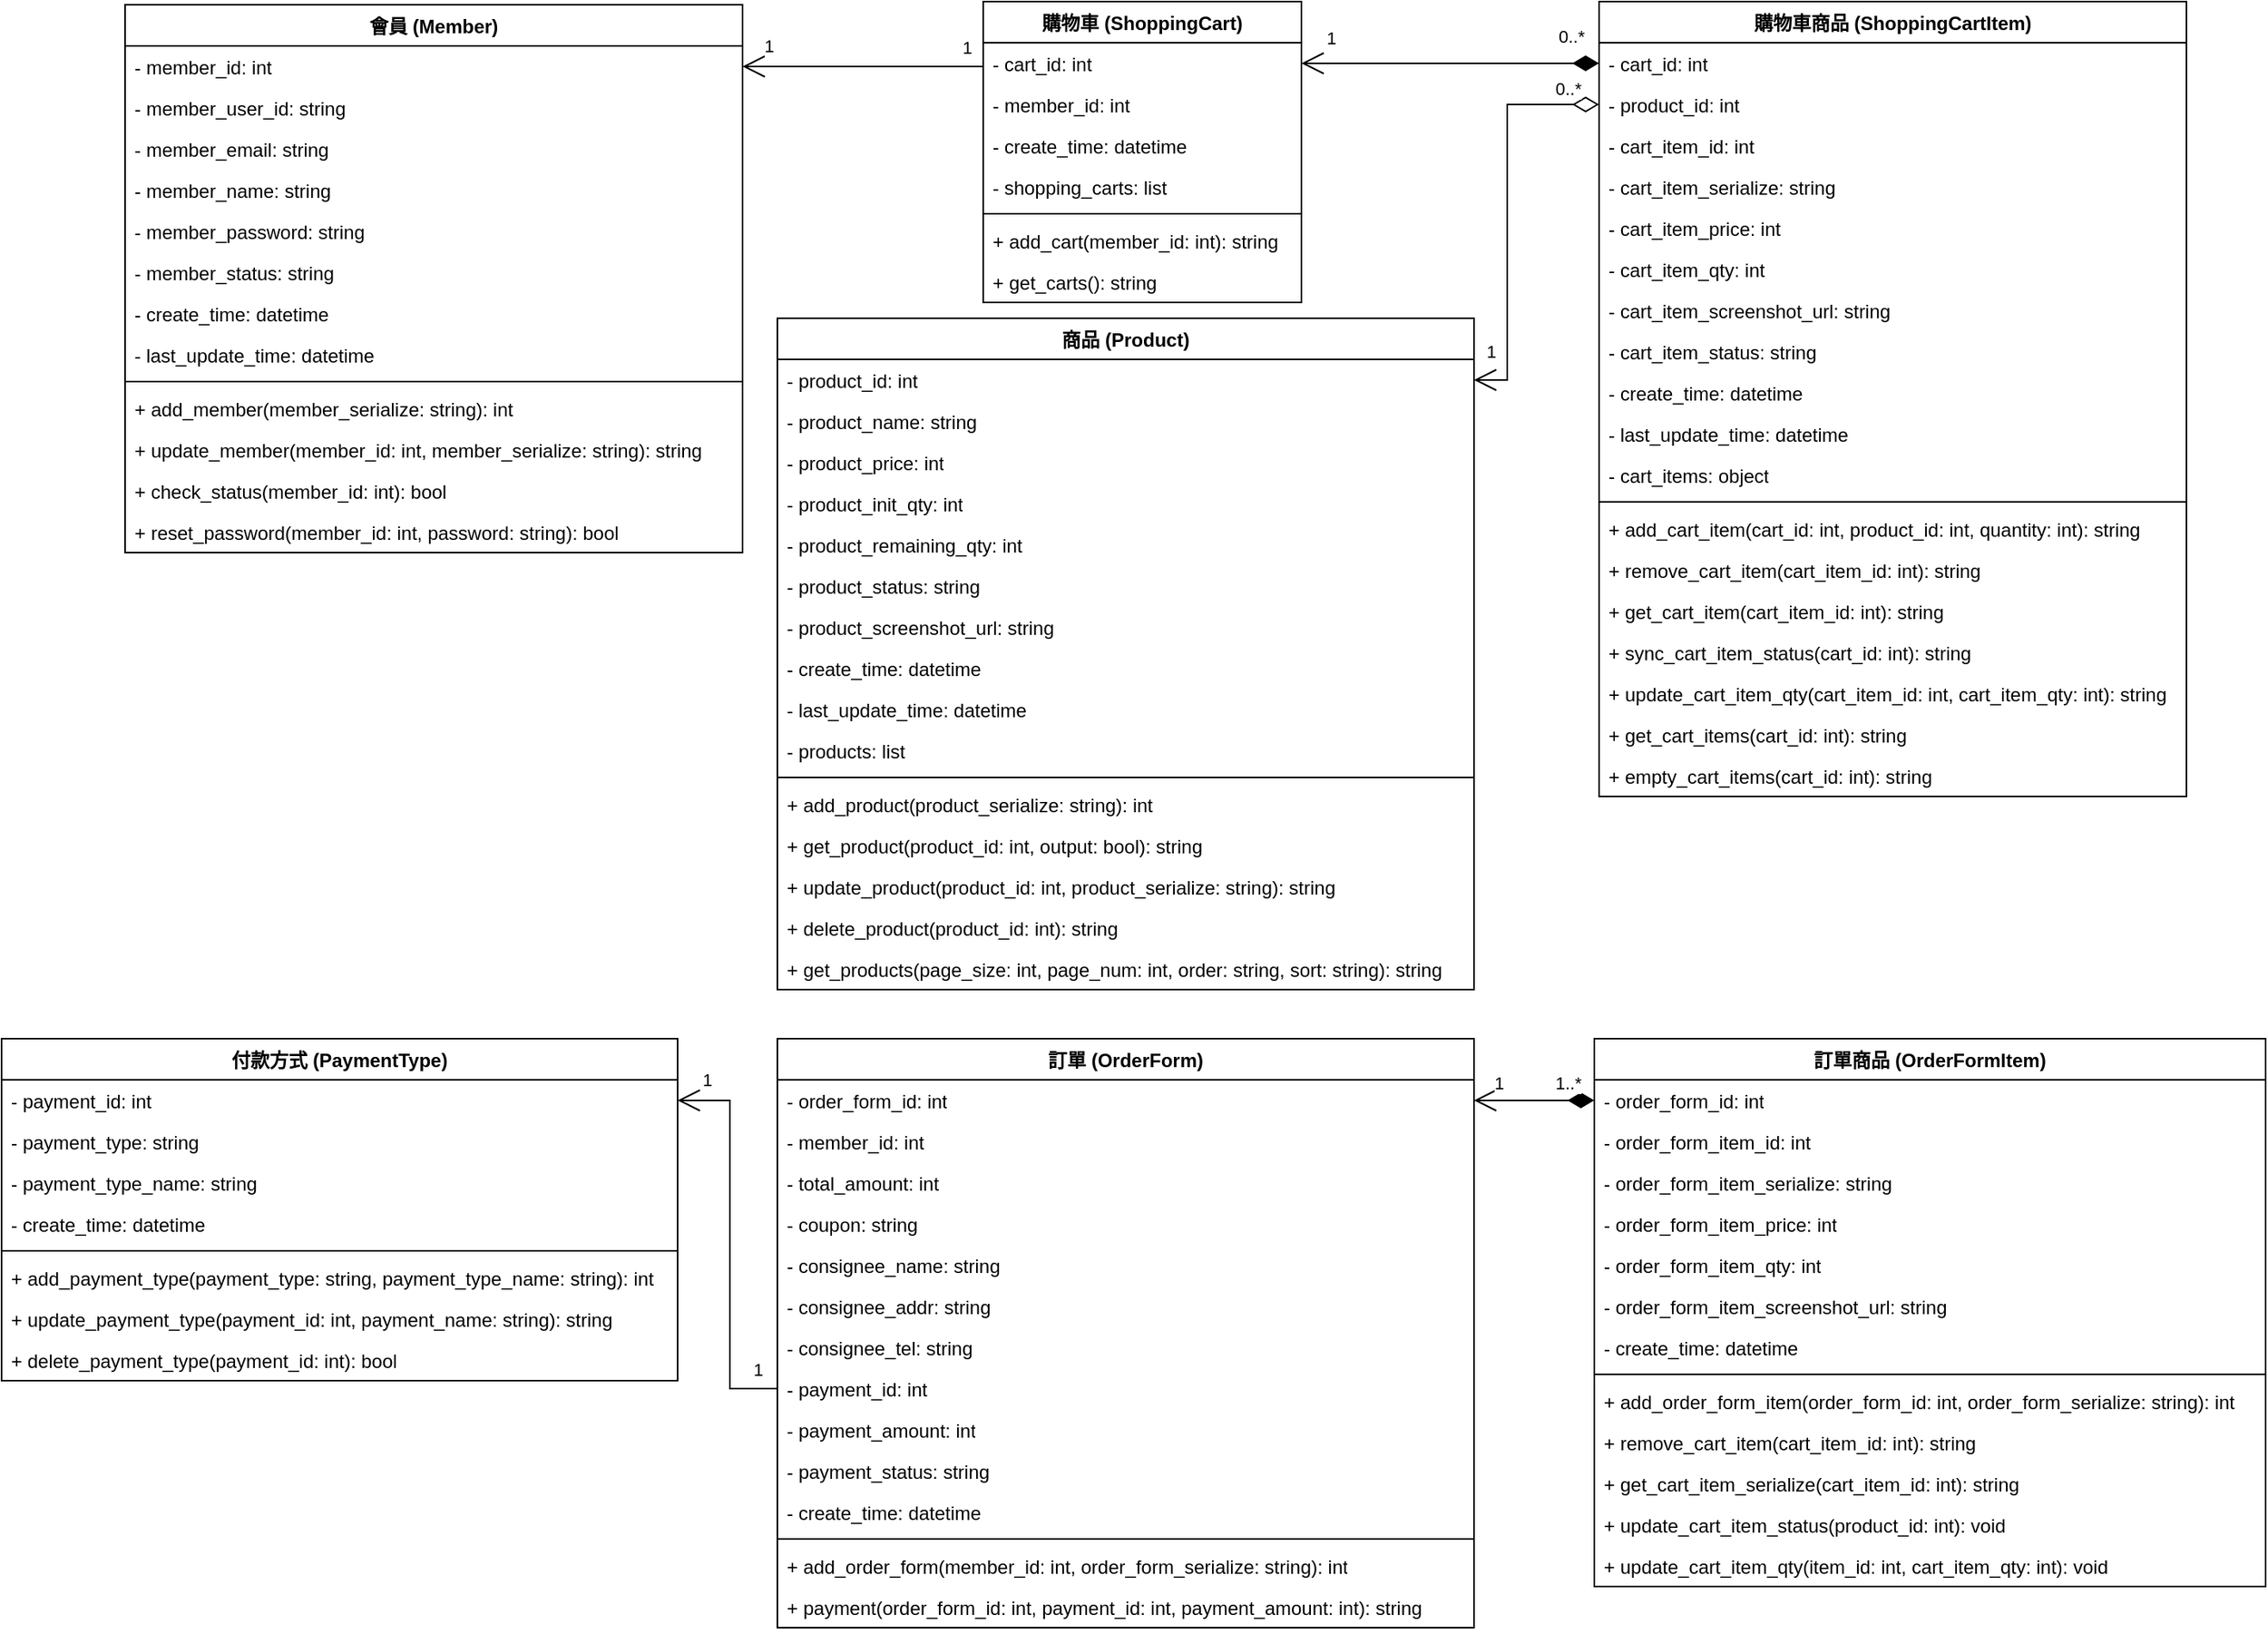 <mxfile version="25.0.2">
  <diagram name="第 1 页" id="4h3OGeKyxE6udTeamHIS">
    <mxGraphModel dx="2289" dy="524" grid="1" gridSize="10" guides="1" tooltips="1" connect="1" arrows="1" fold="1" page="1" pageScale="1" pageWidth="1169" pageHeight="1654" math="0" shadow="0">
      <root>
        <mxCell id="0" />
        <mxCell id="1" parent="0" />
        <mxCell id="37G1BOPP0qD0L_kB8MIR-1" value="購物車 (ShoppingCart)" style="swimlane;fontStyle=1;align=center;verticalAlign=top;childLayout=stackLayout;horizontal=1;startSize=26;horizontalStack=0;resizeParent=1;resizeParentMax=0;resizeLast=0;collapsible=1;marginBottom=0;whiteSpace=wrap;html=1;" parent="1" vertex="1">
          <mxGeometry x="-280" y="150" width="201" height="190" as="geometry">
            <mxRectangle x="200" y="140" width="160" height="40" as="alternateBounds" />
          </mxGeometry>
        </mxCell>
        <mxCell id="0BSxQpNuV2T3HU3ROKEH-3" value="- cart_id: int" style="text;strokeColor=none;fillColor=none;align=left;verticalAlign=top;spacingLeft=4;spacingRight=4;overflow=hidden;rotatable=0;points=[[0,0.5],[1,0.5]];portConstraint=eastwest;whiteSpace=wrap;html=1;" parent="37G1BOPP0qD0L_kB8MIR-1" vertex="1">
          <mxGeometry y="26" width="201" height="26" as="geometry" />
        </mxCell>
        <mxCell id="0BSxQpNuV2T3HU3ROKEH-4" value="- member_id: int" style="text;strokeColor=none;fillColor=none;align=left;verticalAlign=top;spacingLeft=4;spacingRight=4;overflow=hidden;rotatable=0;points=[[0,0.5],[1,0.5]];portConstraint=eastwest;whiteSpace=wrap;html=1;" parent="37G1BOPP0qD0L_kB8MIR-1" vertex="1">
          <mxGeometry y="52" width="201" height="26" as="geometry" />
        </mxCell>
        <mxCell id="0BSxQpNuV2T3HU3ROKEH-5" value="- create_time: datetime" style="text;strokeColor=none;fillColor=none;align=left;verticalAlign=top;spacingLeft=4;spacingRight=4;overflow=hidden;rotatable=0;points=[[0,0.5],[1,0.5]];portConstraint=eastwest;whiteSpace=wrap;html=1;" parent="37G1BOPP0qD0L_kB8MIR-1" vertex="1">
          <mxGeometry y="78" width="201" height="26" as="geometry" />
        </mxCell>
        <mxCell id="37G1BOPP0qD0L_kB8MIR-2" value="- shopping_carts: list" style="text;strokeColor=none;fillColor=none;align=left;verticalAlign=top;spacingLeft=4;spacingRight=4;overflow=hidden;rotatable=0;points=[[0,0.5],[1,0.5]];portConstraint=eastwest;whiteSpace=wrap;html=1;" parent="37G1BOPP0qD0L_kB8MIR-1" vertex="1">
          <mxGeometry y="104" width="201" height="26" as="geometry" />
        </mxCell>
        <mxCell id="37G1BOPP0qD0L_kB8MIR-3" value="" style="line;strokeWidth=1;fillColor=none;align=left;verticalAlign=middle;spacingTop=-1;spacingLeft=3;spacingRight=3;rotatable=0;labelPosition=right;points=[];portConstraint=eastwest;strokeColor=inherit;" parent="37G1BOPP0qD0L_kB8MIR-1" vertex="1">
          <mxGeometry y="130" width="201" height="8" as="geometry" />
        </mxCell>
        <mxCell id="37G1BOPP0qD0L_kB8MIR-23" value="+ add_cart(member_id: int): string" style="text;strokeColor=none;fillColor=none;align=left;verticalAlign=top;spacingLeft=4;spacingRight=4;overflow=hidden;rotatable=0;points=[[0,0.5],[1,0.5]];portConstraint=eastwest;whiteSpace=wrap;html=1;" parent="37G1BOPP0qD0L_kB8MIR-1" vertex="1">
          <mxGeometry y="138" width="201" height="26" as="geometry" />
        </mxCell>
        <mxCell id="0BSxQpNuV2T3HU3ROKEH-1" value="+ get_carts(): string" style="text;strokeColor=none;fillColor=none;align=left;verticalAlign=top;spacingLeft=4;spacingRight=4;overflow=hidden;rotatable=0;points=[[0,0.5],[1,0.5]];portConstraint=eastwest;whiteSpace=wrap;html=1;" parent="37G1BOPP0qD0L_kB8MIR-1" vertex="1">
          <mxGeometry y="164" width="201" height="26" as="geometry" />
        </mxCell>
        <mxCell id="37G1BOPP0qD0L_kB8MIR-12" value="購物車商品 (ShoppingCartItem)" style="swimlane;fontStyle=1;align=center;verticalAlign=top;childLayout=stackLayout;horizontal=1;startSize=26;horizontalStack=0;resizeParent=1;resizeParentMax=0;resizeLast=0;collapsible=1;marginBottom=0;whiteSpace=wrap;html=1;" parent="1" vertex="1">
          <mxGeometry x="109" y="150" width="371" height="502" as="geometry">
            <mxRectangle x="200" y="140" width="160" height="40" as="alternateBounds" />
          </mxGeometry>
        </mxCell>
        <mxCell id="37G1BOPP0qD0L_kB8MIR-13" value="- cart_id: int" style="text;strokeColor=none;fillColor=none;align=left;verticalAlign=top;spacingLeft=4;spacingRight=4;overflow=hidden;rotatable=0;points=[[0,0.5],[1,0.5]];portConstraint=eastwest;whiteSpace=wrap;html=1;" parent="37G1BOPP0qD0L_kB8MIR-12" vertex="1">
          <mxGeometry y="26" width="371" height="26" as="geometry" />
        </mxCell>
        <mxCell id="37G1BOPP0qD0L_kB8MIR-14" value="- product_id: int" style="text;strokeColor=none;fillColor=none;align=left;verticalAlign=top;spacingLeft=4;spacingRight=4;overflow=hidden;rotatable=0;points=[[0,0.5],[1,0.5]];portConstraint=eastwest;whiteSpace=wrap;html=1;" parent="37G1BOPP0qD0L_kB8MIR-12" vertex="1">
          <mxGeometry y="52" width="371" height="26" as="geometry" />
        </mxCell>
        <mxCell id="37G1BOPP0qD0L_kB8MIR-24" value="- cart_item_id: int" style="text;strokeColor=none;fillColor=none;align=left;verticalAlign=top;spacingLeft=4;spacingRight=4;overflow=hidden;rotatable=0;points=[[0,0.5],[1,0.5]];portConstraint=eastwest;whiteSpace=wrap;html=1;" parent="37G1BOPP0qD0L_kB8MIR-12" vertex="1">
          <mxGeometry y="78" width="371" height="26" as="geometry" />
        </mxCell>
        <mxCell id="37G1BOPP0qD0L_kB8MIR-28" value="- cart_item_serialize: string" style="text;strokeColor=none;fillColor=none;align=left;verticalAlign=top;spacingLeft=4;spacingRight=4;overflow=hidden;rotatable=0;points=[[0,0.5],[1,0.5]];portConstraint=eastwest;whiteSpace=wrap;html=1;" parent="37G1BOPP0qD0L_kB8MIR-12" vertex="1">
          <mxGeometry y="104" width="371" height="26" as="geometry" />
        </mxCell>
        <mxCell id="37G1BOPP0qD0L_kB8MIR-15" value="- cart_item_price: int" style="text;strokeColor=none;fillColor=none;align=left;verticalAlign=top;spacingLeft=4;spacingRight=4;overflow=hidden;rotatable=0;points=[[0,0.5],[1,0.5]];portConstraint=eastwest;whiteSpace=wrap;html=1;" parent="37G1BOPP0qD0L_kB8MIR-12" vertex="1">
          <mxGeometry y="130" width="371" height="26" as="geometry" />
        </mxCell>
        <mxCell id="37G1BOPP0qD0L_kB8MIR-20" value="- cart_item_qty: int" style="text;strokeColor=none;fillColor=none;align=left;verticalAlign=top;spacingLeft=4;spacingRight=4;overflow=hidden;rotatable=0;points=[[0,0.5],[1,0.5]];portConstraint=eastwest;whiteSpace=wrap;html=1;" parent="37G1BOPP0qD0L_kB8MIR-12" vertex="1">
          <mxGeometry y="156" width="371" height="26" as="geometry" />
        </mxCell>
        <mxCell id="37G1BOPP0qD0L_kB8MIR-21" value="- cart_item_screenshot_url: string" style="text;strokeColor=none;fillColor=none;align=left;verticalAlign=top;spacingLeft=4;spacingRight=4;overflow=hidden;rotatable=0;points=[[0,0.5],[1,0.5]];portConstraint=eastwest;whiteSpace=wrap;html=1;" parent="37G1BOPP0qD0L_kB8MIR-12" vertex="1">
          <mxGeometry y="182" width="371" height="26" as="geometry" />
        </mxCell>
        <mxCell id="37G1BOPP0qD0L_kB8MIR-29" value="- cart_item_status: string" style="text;strokeColor=none;fillColor=none;align=left;verticalAlign=top;spacingLeft=4;spacingRight=4;overflow=hidden;rotatable=0;points=[[0,0.5],[1,0.5]];portConstraint=eastwest;whiteSpace=wrap;html=1;" parent="37G1BOPP0qD0L_kB8MIR-12" vertex="1">
          <mxGeometry y="208" width="371" height="26" as="geometry" />
        </mxCell>
        <mxCell id="37G1BOPP0qD0L_kB8MIR-22" value="- create_time: datetime" style="text;strokeColor=none;fillColor=none;align=left;verticalAlign=top;spacingLeft=4;spacingRight=4;overflow=hidden;rotatable=0;points=[[0,0.5],[1,0.5]];portConstraint=eastwest;whiteSpace=wrap;html=1;" parent="37G1BOPP0qD0L_kB8MIR-12" vertex="1">
          <mxGeometry y="234" width="371" height="26" as="geometry" />
        </mxCell>
        <mxCell id="37G1BOPP0qD0L_kB8MIR-67" value="- last_update_time: datetime" style="text;strokeColor=none;fillColor=none;align=left;verticalAlign=top;spacingLeft=4;spacingRight=4;overflow=hidden;rotatable=0;points=[[0,0.5],[1,0.5]];portConstraint=eastwest;whiteSpace=wrap;html=1;" parent="37G1BOPP0qD0L_kB8MIR-12" vertex="1">
          <mxGeometry y="260" width="371" height="26" as="geometry" />
        </mxCell>
        <mxCell id="0BSxQpNuV2T3HU3ROKEH-6" value="- cart_items: object" style="text;strokeColor=none;fillColor=none;align=left;verticalAlign=top;spacingLeft=4;spacingRight=4;overflow=hidden;rotatable=0;points=[[0,0.5],[1,0.5]];portConstraint=eastwest;whiteSpace=wrap;html=1;" parent="37G1BOPP0qD0L_kB8MIR-12" vertex="1">
          <mxGeometry y="286" width="371" height="26" as="geometry" />
        </mxCell>
        <mxCell id="37G1BOPP0qD0L_kB8MIR-16" value="" style="line;strokeWidth=1;fillColor=none;align=left;verticalAlign=middle;spacingTop=-1;spacingLeft=3;spacingRight=3;rotatable=0;labelPosition=right;points=[];portConstraint=eastwest;strokeColor=inherit;" parent="37G1BOPP0qD0L_kB8MIR-12" vertex="1">
          <mxGeometry y="312" width="371" height="8" as="geometry" />
        </mxCell>
        <mxCell id="37G1BOPP0qD0L_kB8MIR-17" value="+ add_cart_item(cart_id: int, product_id: int, quantity: int): string" style="text;strokeColor=none;fillColor=none;align=left;verticalAlign=top;spacingLeft=4;spacingRight=4;overflow=hidden;rotatable=0;points=[[0,0.5],[1,0.5]];portConstraint=eastwest;whiteSpace=wrap;html=1;" parent="37G1BOPP0qD0L_kB8MIR-12" vertex="1">
          <mxGeometry y="320" width="371" height="26" as="geometry" />
        </mxCell>
        <mxCell id="37G1BOPP0qD0L_kB8MIR-19" value="+ remove_cart_item(cart_item_id: int): string" style="text;strokeColor=none;fillColor=none;align=left;verticalAlign=top;spacingLeft=4;spacingRight=4;overflow=hidden;rotatable=0;points=[[0,0.5],[1,0.5]];portConstraint=eastwest;whiteSpace=wrap;html=1;" parent="37G1BOPP0qD0L_kB8MIR-12" vertex="1">
          <mxGeometry y="346" width="371" height="26" as="geometry" />
        </mxCell>
        <mxCell id="37G1BOPP0qD0L_kB8MIR-18" value="+ get_cart_item(cart_item_id: int): string" style="text;strokeColor=none;fillColor=none;align=left;verticalAlign=top;spacingLeft=4;spacingRight=4;overflow=hidden;rotatable=0;points=[[0,0.5],[1,0.5]];portConstraint=eastwest;whiteSpace=wrap;html=1;" parent="37G1BOPP0qD0L_kB8MIR-12" vertex="1">
          <mxGeometry y="372" width="371" height="26" as="geometry" />
        </mxCell>
        <mxCell id="37G1BOPP0qD0L_kB8MIR-30" value="+ sync_cart_item_status(cart_id: int): string" style="text;strokeColor=none;fillColor=none;align=left;verticalAlign=top;spacingLeft=4;spacingRight=4;overflow=hidden;rotatable=0;points=[[0,0.5],[1,0.5]];portConstraint=eastwest;whiteSpace=wrap;html=1;" parent="37G1BOPP0qD0L_kB8MIR-12" vertex="1">
          <mxGeometry y="398" width="371" height="26" as="geometry" />
        </mxCell>
        <mxCell id="37G1BOPP0qD0L_kB8MIR-68" value="+ update_cart_item_qty(cart_item_id: int, cart_item_qty: int): string" style="text;strokeColor=none;fillColor=none;align=left;verticalAlign=top;spacingLeft=4;spacingRight=4;overflow=hidden;rotatable=0;points=[[0,0.5],[1,0.5]];portConstraint=eastwest;whiteSpace=wrap;html=1;" parent="37G1BOPP0qD0L_kB8MIR-12" vertex="1">
          <mxGeometry y="424" width="371" height="26" as="geometry" />
        </mxCell>
        <mxCell id="1F695EpkE3fba8q_0VE5-1" value="+ get_cart_items(cart_id: int): string" style="text;strokeColor=none;fillColor=none;align=left;verticalAlign=top;spacingLeft=4;spacingRight=4;overflow=hidden;rotatable=0;points=[[0,0.5],[1,0.5]];portConstraint=eastwest;whiteSpace=wrap;html=1;" vertex="1" parent="37G1BOPP0qD0L_kB8MIR-12">
          <mxGeometry y="450" width="371" height="26" as="geometry" />
        </mxCell>
        <mxCell id="37G1BOPP0qD0L_kB8MIR-38" value="+ empty_cart_items(cart_id: int): string" style="text;strokeColor=none;fillColor=none;align=left;verticalAlign=top;spacingLeft=4;spacingRight=4;overflow=hidden;rotatable=0;points=[[0,0.5],[1,0.5]];portConstraint=eastwest;whiteSpace=wrap;html=1;" parent="37G1BOPP0qD0L_kB8MIR-12" vertex="1">
          <mxGeometry y="476" width="371" height="26" as="geometry" />
        </mxCell>
        <mxCell id="37G1BOPP0qD0L_kB8MIR-35" value="" style="endArrow=open;html=1;endSize=12;startArrow=diamondThin;startSize=14;startFill=1;edgeStyle=orthogonalEdgeStyle;align=left;verticalAlign=bottom;rounded=0;entryX=1;entryY=0.5;entryDx=0;entryDy=0;exitX=0;exitY=0.5;exitDx=0;exitDy=0;" parent="1" source="37G1BOPP0qD0L_kB8MIR-13" target="0BSxQpNuV2T3HU3ROKEH-3" edge="1">
          <mxGeometry relative="1" as="geometry">
            <mxPoint x="-40" y="70" as="sourcePoint" />
            <mxPoint x="123" y="122" as="targetPoint" />
          </mxGeometry>
        </mxCell>
        <mxCell id="37G1BOPP0qD0L_kB8MIR-36" value="1" style="edgeLabel;resizable=0;html=1;align=left;verticalAlign=bottom;" parent="37G1BOPP0qD0L_kB8MIR-35" connectable="0" vertex="1">
          <mxGeometry x="-1" relative="1" as="geometry">
            <mxPoint x="-174" y="-8" as="offset" />
          </mxGeometry>
        </mxCell>
        <mxCell id="37G1BOPP0qD0L_kB8MIR-37" value="0..*" style="edgeLabel;resizable=0;html=1;align=right;verticalAlign=bottom;" parent="37G1BOPP0qD0L_kB8MIR-35" connectable="0" vertex="1">
          <mxGeometry x="1" relative="1" as="geometry">
            <mxPoint x="179" y="-9" as="offset" />
          </mxGeometry>
        </mxCell>
        <mxCell id="37G1BOPP0qD0L_kB8MIR-39" value="會員 (Member)" style="swimlane;fontStyle=1;align=center;verticalAlign=top;childLayout=stackLayout;horizontal=1;startSize=26;horizontalStack=0;resizeParent=1;resizeParentMax=0;resizeLast=0;collapsible=1;marginBottom=0;whiteSpace=wrap;html=1;" parent="1" vertex="1">
          <mxGeometry x="-822" y="152" width="390" height="346" as="geometry">
            <mxRectangle x="200" y="140" width="160" height="40" as="alternateBounds" />
          </mxGeometry>
        </mxCell>
        <mxCell id="37G1BOPP0qD0L_kB8MIR-40" value="- member_id: int" style="text;strokeColor=none;fillColor=none;align=left;verticalAlign=top;spacingLeft=4;spacingRight=4;overflow=hidden;rotatable=0;points=[[0,0.5],[1,0.5]];portConstraint=eastwest;whiteSpace=wrap;html=1;" parent="37G1BOPP0qD0L_kB8MIR-39" vertex="1">
          <mxGeometry y="26" width="390" height="26" as="geometry" />
        </mxCell>
        <mxCell id="37G1BOPP0qD0L_kB8MIR-41" value="- member_user_id: string" style="text;strokeColor=none;fillColor=none;align=left;verticalAlign=top;spacingLeft=4;spacingRight=4;overflow=hidden;rotatable=0;points=[[0,0.5],[1,0.5]];portConstraint=eastwest;whiteSpace=wrap;html=1;" parent="37G1BOPP0qD0L_kB8MIR-39" vertex="1">
          <mxGeometry y="52" width="390" height="26" as="geometry" />
        </mxCell>
        <mxCell id="37G1BOPP0qD0L_kB8MIR-55" value="- member_email: string" style="text;strokeColor=none;fillColor=none;align=left;verticalAlign=top;spacingLeft=4;spacingRight=4;overflow=hidden;rotatable=0;points=[[0,0.5],[1,0.5]];portConstraint=eastwest;whiteSpace=wrap;html=1;" parent="37G1BOPP0qD0L_kB8MIR-39" vertex="1">
          <mxGeometry y="78" width="390" height="26" as="geometry" />
        </mxCell>
        <mxCell id="37G1BOPP0qD0L_kB8MIR-47" value="- member_name: string" style="text;strokeColor=none;fillColor=none;align=left;verticalAlign=top;spacingLeft=4;spacingRight=4;overflow=hidden;rotatable=0;points=[[0,0.5],[1,0.5]];portConstraint=eastwest;whiteSpace=wrap;html=1;" parent="37G1BOPP0qD0L_kB8MIR-39" vertex="1">
          <mxGeometry y="104" width="390" height="26" as="geometry" />
        </mxCell>
        <mxCell id="37G1BOPP0qD0L_kB8MIR-51" value="- member_password: string" style="text;strokeColor=none;fillColor=none;align=left;verticalAlign=top;spacingLeft=4;spacingRight=4;overflow=hidden;rotatable=0;points=[[0,0.5],[1,0.5]];portConstraint=eastwest;whiteSpace=wrap;html=1;" parent="37G1BOPP0qD0L_kB8MIR-39" vertex="1">
          <mxGeometry y="130" width="390" height="26" as="geometry" />
        </mxCell>
        <mxCell id="37G1BOPP0qD0L_kB8MIR-50" value="- member_status: string" style="text;strokeColor=none;fillColor=none;align=left;verticalAlign=top;spacingLeft=4;spacingRight=4;overflow=hidden;rotatable=0;points=[[0,0.5],[1,0.5]];portConstraint=eastwest;whiteSpace=wrap;html=1;" parent="37G1BOPP0qD0L_kB8MIR-39" vertex="1">
          <mxGeometry y="156" width="390" height="26" as="geometry" />
        </mxCell>
        <mxCell id="37G1BOPP0qD0L_kB8MIR-42" value="- create_time: datetime" style="text;strokeColor=none;fillColor=none;align=left;verticalAlign=top;spacingLeft=4;spacingRight=4;overflow=hidden;rotatable=0;points=[[0,0.5],[1,0.5]];portConstraint=eastwest;whiteSpace=wrap;html=1;" parent="37G1BOPP0qD0L_kB8MIR-39" vertex="1">
          <mxGeometry y="182" width="390" height="26" as="geometry" />
        </mxCell>
        <mxCell id="37G1BOPP0qD0L_kB8MIR-53" value="- last_update_time: datetime" style="text;strokeColor=none;fillColor=none;align=left;verticalAlign=top;spacingLeft=4;spacingRight=4;overflow=hidden;rotatable=0;points=[[0,0.5],[1,0.5]];portConstraint=eastwest;whiteSpace=wrap;html=1;" parent="37G1BOPP0qD0L_kB8MIR-39" vertex="1">
          <mxGeometry y="208" width="390" height="26" as="geometry" />
        </mxCell>
        <mxCell id="37G1BOPP0qD0L_kB8MIR-43" value="" style="line;strokeWidth=1;fillColor=none;align=left;verticalAlign=middle;spacingTop=-1;spacingLeft=3;spacingRight=3;rotatable=0;labelPosition=right;points=[];portConstraint=eastwest;strokeColor=inherit;" parent="37G1BOPP0qD0L_kB8MIR-39" vertex="1">
          <mxGeometry y="234" width="390" height="8" as="geometry" />
        </mxCell>
        <mxCell id="fr0yMBOrYyZ3ys8GuzoK-5" value="+ add_member(member_serialize: string): int" style="text;strokeColor=none;fillColor=none;align=left;verticalAlign=top;spacingLeft=4;spacingRight=4;overflow=hidden;rotatable=0;points=[[0,0.5],[1,0.5]];portConstraint=eastwest;whiteSpace=wrap;html=1;" parent="37G1BOPP0qD0L_kB8MIR-39" vertex="1">
          <mxGeometry y="242" width="390" height="26" as="geometry" />
        </mxCell>
        <mxCell id="fr0yMBOrYyZ3ys8GuzoK-6" value="+ update_member(member_id: int, member_serialize: string): string" style="text;strokeColor=none;fillColor=none;align=left;verticalAlign=top;spacingLeft=4;spacingRight=4;overflow=hidden;rotatable=0;points=[[0,0.5],[1,0.5]];portConstraint=eastwest;whiteSpace=wrap;html=1;" parent="37G1BOPP0qD0L_kB8MIR-39" vertex="1">
          <mxGeometry y="268" width="390" height="26" as="geometry" />
        </mxCell>
        <mxCell id="37G1BOPP0qD0L_kB8MIR-52" value="+ check_status(member_id: int): bool" style="text;strokeColor=none;fillColor=none;align=left;verticalAlign=top;spacingLeft=4;spacingRight=4;overflow=hidden;rotatable=0;points=[[0,0.5],[1,0.5]];portConstraint=eastwest;whiteSpace=wrap;html=1;" parent="37G1BOPP0qD0L_kB8MIR-39" vertex="1">
          <mxGeometry y="294" width="390" height="26" as="geometry" />
        </mxCell>
        <mxCell id="37G1BOPP0qD0L_kB8MIR-54" value="+ reset_password(member_id: int, password: string): bool" style="text;strokeColor=none;fillColor=none;align=left;verticalAlign=top;spacingLeft=4;spacingRight=4;overflow=hidden;rotatable=0;points=[[0,0.5],[1,0.5]];portConstraint=eastwest;whiteSpace=wrap;html=1;" parent="37G1BOPP0qD0L_kB8MIR-39" vertex="1">
          <mxGeometry y="320" width="390" height="26" as="geometry" />
        </mxCell>
        <mxCell id="37G1BOPP0qD0L_kB8MIR-69" value="商品 (Product)" style="swimlane;fontStyle=1;align=center;verticalAlign=top;childLayout=stackLayout;horizontal=1;startSize=26;horizontalStack=0;resizeParent=1;resizeParentMax=0;resizeLast=0;collapsible=1;marginBottom=0;whiteSpace=wrap;html=1;" parent="1" vertex="1">
          <mxGeometry x="-410" y="350" width="440" height="424" as="geometry">
            <mxRectangle x="200" y="140" width="160" height="40" as="alternateBounds" />
          </mxGeometry>
        </mxCell>
        <mxCell id="37G1BOPP0qD0L_kB8MIR-70" value="- product_id: int" style="text;strokeColor=none;fillColor=none;align=left;verticalAlign=top;spacingLeft=4;spacingRight=4;overflow=hidden;rotatable=0;points=[[0,0.5],[1,0.5]];portConstraint=eastwest;whiteSpace=wrap;html=1;" parent="37G1BOPP0qD0L_kB8MIR-69" vertex="1">
          <mxGeometry y="26" width="440" height="26" as="geometry" />
        </mxCell>
        <mxCell id="37G1BOPP0qD0L_kB8MIR-71" value="- product_name: string" style="text;strokeColor=none;fillColor=none;align=left;verticalAlign=top;spacingLeft=4;spacingRight=4;overflow=hidden;rotatable=0;points=[[0,0.5],[1,0.5]];portConstraint=eastwest;whiteSpace=wrap;html=1;" parent="37G1BOPP0qD0L_kB8MIR-69" vertex="1">
          <mxGeometry y="52" width="440" height="26" as="geometry" />
        </mxCell>
        <mxCell id="37G1BOPP0qD0L_kB8MIR-79" value="- product_price: int" style="text;strokeColor=none;fillColor=none;align=left;verticalAlign=top;spacingLeft=4;spacingRight=4;overflow=hidden;rotatable=0;points=[[0,0.5],[1,0.5]];portConstraint=eastwest;whiteSpace=wrap;html=1;" parent="37G1BOPP0qD0L_kB8MIR-69" vertex="1">
          <mxGeometry y="78" width="440" height="26" as="geometry" />
        </mxCell>
        <mxCell id="5VUEFj2M3Ze8yGHf7fg9-76" value="- product_init_qty: int" style="text;strokeColor=none;fillColor=none;align=left;verticalAlign=top;spacingLeft=4;spacingRight=4;overflow=hidden;rotatable=0;points=[[0,0.5],[1,0.5]];portConstraint=eastwest;whiteSpace=wrap;html=1;" parent="37G1BOPP0qD0L_kB8MIR-69" vertex="1">
          <mxGeometry y="104" width="440" height="26" as="geometry" />
        </mxCell>
        <mxCell id="5VUEFj2M3Ze8yGHf7fg9-1" value="- product_remaining_qty: int" style="text;strokeColor=none;fillColor=none;align=left;verticalAlign=top;spacingLeft=4;spacingRight=4;overflow=hidden;rotatable=0;points=[[0,0.5],[1,0.5]];portConstraint=eastwest;whiteSpace=wrap;html=1;" parent="37G1BOPP0qD0L_kB8MIR-69" vertex="1">
          <mxGeometry y="130" width="440" height="26" as="geometry" />
        </mxCell>
        <mxCell id="37G1BOPP0qD0L_kB8MIR-80" value="- product_status: string" style="text;strokeColor=none;fillColor=none;align=left;verticalAlign=top;spacingLeft=4;spacingRight=4;overflow=hidden;rotatable=0;points=[[0,0.5],[1,0.5]];portConstraint=eastwest;whiteSpace=wrap;html=1;" parent="37G1BOPP0qD0L_kB8MIR-69" vertex="1">
          <mxGeometry y="156" width="440" height="26" as="geometry" />
        </mxCell>
        <mxCell id="37G1BOPP0qD0L_kB8MIR-81" value="- product_screenshot_url: string" style="text;strokeColor=none;fillColor=none;align=left;verticalAlign=top;spacingLeft=4;spacingRight=4;overflow=hidden;rotatable=0;points=[[0,0.5],[1,0.5]];portConstraint=eastwest;whiteSpace=wrap;html=1;" parent="37G1BOPP0qD0L_kB8MIR-69" vertex="1">
          <mxGeometry y="182" width="440" height="26" as="geometry" />
        </mxCell>
        <mxCell id="37G1BOPP0qD0L_kB8MIR-72" value="- create_time: datetime" style="text;strokeColor=none;fillColor=none;align=left;verticalAlign=top;spacingLeft=4;spacingRight=4;overflow=hidden;rotatable=0;points=[[0,0.5],[1,0.5]];portConstraint=eastwest;whiteSpace=wrap;html=1;" parent="37G1BOPP0qD0L_kB8MIR-69" vertex="1">
          <mxGeometry y="208" width="440" height="26" as="geometry" />
        </mxCell>
        <mxCell id="37G1BOPP0qD0L_kB8MIR-82" value="- last_update_time: datetime" style="text;strokeColor=none;fillColor=none;align=left;verticalAlign=top;spacingLeft=4;spacingRight=4;overflow=hidden;rotatable=0;points=[[0,0.5],[1,0.5]];portConstraint=eastwest;whiteSpace=wrap;html=1;" parent="37G1BOPP0qD0L_kB8MIR-69" vertex="1">
          <mxGeometry y="234" width="440" height="26" as="geometry" />
        </mxCell>
        <mxCell id="0BSxQpNuV2T3HU3ROKEH-7" value="- products: list" style="text;strokeColor=none;fillColor=none;align=left;verticalAlign=top;spacingLeft=4;spacingRight=4;overflow=hidden;rotatable=0;points=[[0,0.5],[1,0.5]];portConstraint=eastwest;whiteSpace=wrap;html=1;" parent="37G1BOPP0qD0L_kB8MIR-69" vertex="1">
          <mxGeometry y="260" width="440" height="26" as="geometry" />
        </mxCell>
        <mxCell id="37G1BOPP0qD0L_kB8MIR-73" value="" style="line;strokeWidth=1;fillColor=none;align=left;verticalAlign=middle;spacingTop=-1;spacingLeft=3;spacingRight=3;rotatable=0;labelPosition=right;points=[];portConstraint=eastwest;strokeColor=inherit;" parent="37G1BOPP0qD0L_kB8MIR-69" vertex="1">
          <mxGeometry y="286" width="440" height="8" as="geometry" />
        </mxCell>
        <mxCell id="37G1BOPP0qD0L_kB8MIR-74" value="+ add_product(product_serialize: string): int" style="text;strokeColor=none;fillColor=none;align=left;verticalAlign=top;spacingLeft=4;spacingRight=4;overflow=hidden;rotatable=0;points=[[0,0.5],[1,0.5]];portConstraint=eastwest;whiteSpace=wrap;html=1;" parent="37G1BOPP0qD0L_kB8MIR-69" vertex="1">
          <mxGeometry y="294" width="440" height="26" as="geometry" />
        </mxCell>
        <mxCell id="1F695EpkE3fba8q_0VE5-2" value="+ get_product(product_id: int, output: bool): string" style="text;strokeColor=none;fillColor=none;align=left;verticalAlign=top;spacingLeft=4;spacingRight=4;overflow=hidden;rotatable=0;points=[[0,0.5],[1,0.5]];portConstraint=eastwest;whiteSpace=wrap;html=1;" vertex="1" parent="37G1BOPP0qD0L_kB8MIR-69">
          <mxGeometry y="320" width="440" height="26" as="geometry" />
        </mxCell>
        <mxCell id="37G1BOPP0qD0L_kB8MIR-84" value="+ update_product(product_id: int, product_serialize: string): string" style="text;strokeColor=none;fillColor=none;align=left;verticalAlign=top;spacingLeft=4;spacingRight=4;overflow=hidden;rotatable=0;points=[[0,0.5],[1,0.5]];portConstraint=eastwest;whiteSpace=wrap;html=1;" parent="37G1BOPP0qD0L_kB8MIR-69" vertex="1">
          <mxGeometry y="346" width="440" height="26" as="geometry" />
        </mxCell>
        <mxCell id="5VUEFj2M3Ze8yGHf7fg9-2" value="+ delete_product(product_id: int): string" style="text;strokeColor=none;fillColor=none;align=left;verticalAlign=top;spacingLeft=4;spacingRight=4;overflow=hidden;rotatable=0;points=[[0,0.5],[1,0.5]];portConstraint=eastwest;whiteSpace=wrap;html=1;" parent="37G1BOPP0qD0L_kB8MIR-69" vertex="1">
          <mxGeometry y="372" width="440" height="26" as="geometry" />
        </mxCell>
        <mxCell id="37G1BOPP0qD0L_kB8MIR-75" value="+ get_products(page_size: int, page_num: int, order: string, sort: string): string" style="text;strokeColor=none;fillColor=none;align=left;verticalAlign=top;spacingLeft=4;spacingRight=4;overflow=hidden;rotatable=0;points=[[0,0.5],[1,0.5]];portConstraint=eastwest;whiteSpace=wrap;html=1;" parent="37G1BOPP0qD0L_kB8MIR-69" vertex="1">
          <mxGeometry y="398" width="440" height="26" as="geometry" />
        </mxCell>
        <mxCell id="37G1BOPP0qD0L_kB8MIR-76" value="" style="endArrow=open;html=1;endSize=12;startArrow=diamondThin;startSize=14;startFill=0;edgeStyle=orthogonalEdgeStyle;align=left;verticalAlign=bottom;rounded=0;entryX=1;entryY=0.5;entryDx=0;entryDy=0;exitX=0;exitY=0.5;exitDx=0;exitDy=0;" parent="1" source="37G1BOPP0qD0L_kB8MIR-14" target="37G1BOPP0qD0L_kB8MIR-70" edge="1">
          <mxGeometry relative="1" as="geometry">
            <mxPoint x="100" y="267" as="sourcePoint" />
            <mxPoint x="50" y="395" as="targetPoint" />
            <Array as="points">
              <mxPoint x="51" y="215" />
              <mxPoint x="51" y="389" />
            </Array>
          </mxGeometry>
        </mxCell>
        <mxCell id="37G1BOPP0qD0L_kB8MIR-77" value="1" style="edgeLabel;resizable=0;html=1;align=left;verticalAlign=bottom;" parent="37G1BOPP0qD0L_kB8MIR-76" connectable="0" vertex="1">
          <mxGeometry x="-1" relative="1" as="geometry">
            <mxPoint x="-73" y="164" as="offset" />
          </mxGeometry>
        </mxCell>
        <mxCell id="37G1BOPP0qD0L_kB8MIR-78" value="0..*" style="edgeLabel;resizable=0;html=1;align=right;verticalAlign=bottom;" parent="37G1BOPP0qD0L_kB8MIR-76" connectable="0" vertex="1">
          <mxGeometry x="1" relative="1" as="geometry">
            <mxPoint x="68" y="-176" as="offset" />
          </mxGeometry>
        </mxCell>
        <mxCell id="37G1BOPP0qD0L_kB8MIR-89" value="" style="endArrow=open;endFill=1;endSize=12;html=1;rounded=0;entryX=1;entryY=0.5;entryDx=0;entryDy=0;" parent="1" target="37G1BOPP0qD0L_kB8MIR-40" edge="1">
          <mxGeometry relative="1" as="geometry">
            <mxPoint x="-350" y="191" as="sourcePoint" />
            <mxPoint x="-360" y="215" as="targetPoint" />
            <Array as="points">
              <mxPoint x="-280" y="191" />
              <mxPoint x="-350" y="191" />
            </Array>
          </mxGeometry>
        </mxCell>
        <mxCell id="37G1BOPP0qD0L_kB8MIR-90" value="1" style="edgeLabel;resizable=0;html=1;align=left;verticalAlign=bottom;" parent="37G1BOPP0qD0L_kB8MIR-89" connectable="0" vertex="1">
          <mxGeometry x="-1" relative="1" as="geometry">
            <mxPoint x="55" y="-4" as="offset" />
          </mxGeometry>
        </mxCell>
        <mxCell id="37G1BOPP0qD0L_kB8MIR-91" value="1" style="edgeLabel;resizable=0;html=1;align=right;verticalAlign=bottom;" parent="37G1BOPP0qD0L_kB8MIR-89" connectable="0" vertex="1">
          <mxGeometry x="1" relative="1" as="geometry">
            <mxPoint x="20" y="-5" as="offset" />
          </mxGeometry>
        </mxCell>
        <mxCell id="5VUEFj2M3Ze8yGHf7fg9-3" value="訂單 (OrderForm)" style="swimlane;fontStyle=1;align=center;verticalAlign=top;childLayout=stackLayout;horizontal=1;startSize=26;horizontalStack=0;resizeParent=1;resizeParentMax=0;resizeLast=0;collapsible=1;marginBottom=0;whiteSpace=wrap;html=1;" parent="1" vertex="1">
          <mxGeometry x="-410" y="805" width="440" height="372" as="geometry">
            <mxRectangle x="200" y="140" width="160" height="40" as="alternateBounds" />
          </mxGeometry>
        </mxCell>
        <mxCell id="5VUEFj2M3Ze8yGHf7fg9-4" value="- order_form_id: int" style="text;strokeColor=none;fillColor=none;align=left;verticalAlign=top;spacingLeft=4;spacingRight=4;overflow=hidden;rotatable=0;points=[[0,0.5],[1,0.5]];portConstraint=eastwest;whiteSpace=wrap;html=1;" parent="5VUEFj2M3Ze8yGHf7fg9-3" vertex="1">
          <mxGeometry y="26" width="440" height="26" as="geometry" />
        </mxCell>
        <mxCell id="5VUEFj2M3Ze8yGHf7fg9-31" value="- member_id: int" style="text;strokeColor=none;fillColor=none;align=left;verticalAlign=top;spacingLeft=4;spacingRight=4;overflow=hidden;rotatable=0;points=[[0,0.5],[1,0.5]];portConstraint=eastwest;whiteSpace=wrap;html=1;" parent="5VUEFj2M3Ze8yGHf7fg9-3" vertex="1">
          <mxGeometry y="52" width="440" height="26" as="geometry" />
        </mxCell>
        <mxCell id="5VUEFj2M3Ze8yGHf7fg9-32" value="- total_amount: int" style="text;strokeColor=none;fillColor=none;align=left;verticalAlign=top;spacingLeft=4;spacingRight=4;overflow=hidden;rotatable=0;points=[[0,0.5],[1,0.5]];portConstraint=eastwest;whiteSpace=wrap;html=1;" parent="5VUEFj2M3Ze8yGHf7fg9-3" vertex="1">
          <mxGeometry y="78" width="440" height="26" as="geometry" />
        </mxCell>
        <mxCell id="5VUEFj2M3Ze8yGHf7fg9-36" value="- coupon: string" style="text;strokeColor=none;fillColor=none;align=left;verticalAlign=top;spacingLeft=4;spacingRight=4;overflow=hidden;rotatable=0;points=[[0,0.5],[1,0.5]];portConstraint=eastwest;whiteSpace=wrap;html=1;" parent="5VUEFj2M3Ze8yGHf7fg9-3" vertex="1">
          <mxGeometry y="104" width="440" height="26" as="geometry" />
        </mxCell>
        <mxCell id="5VUEFj2M3Ze8yGHf7fg9-73" value="- consignee_name: string" style="text;strokeColor=none;fillColor=none;align=left;verticalAlign=top;spacingLeft=4;spacingRight=4;overflow=hidden;rotatable=0;points=[[0,0.5],[1,0.5]];portConstraint=eastwest;whiteSpace=wrap;html=1;" parent="5VUEFj2M3Ze8yGHf7fg9-3" vertex="1">
          <mxGeometry y="130" width="440" height="26" as="geometry" />
        </mxCell>
        <mxCell id="5VUEFj2M3Ze8yGHf7fg9-74" value="- consignee_addr: string" style="text;strokeColor=none;fillColor=none;align=left;verticalAlign=top;spacingLeft=4;spacingRight=4;overflow=hidden;rotatable=0;points=[[0,0.5],[1,0.5]];portConstraint=eastwest;whiteSpace=wrap;html=1;" parent="5VUEFj2M3Ze8yGHf7fg9-3" vertex="1">
          <mxGeometry y="156" width="440" height="26" as="geometry" />
        </mxCell>
        <mxCell id="5VUEFj2M3Ze8yGHf7fg9-75" value="- consignee_tel: string" style="text;strokeColor=none;fillColor=none;align=left;verticalAlign=top;spacingLeft=4;spacingRight=4;overflow=hidden;rotatable=0;points=[[0,0.5],[1,0.5]];portConstraint=eastwest;whiteSpace=wrap;html=1;" parent="5VUEFj2M3Ze8yGHf7fg9-3" vertex="1">
          <mxGeometry y="182" width="440" height="26" as="geometry" />
        </mxCell>
        <mxCell id="5VUEFj2M3Ze8yGHf7fg9-37" value="- payment_id: int" style="text;strokeColor=none;fillColor=none;align=left;verticalAlign=top;spacingLeft=4;spacingRight=4;overflow=hidden;rotatable=0;points=[[0,0.5],[1,0.5]];portConstraint=eastwest;whiteSpace=wrap;html=1;" parent="5VUEFj2M3Ze8yGHf7fg9-3" vertex="1">
          <mxGeometry y="208" width="440" height="26" as="geometry" />
        </mxCell>
        <mxCell id="5VUEFj2M3Ze8yGHf7fg9-41" value="- payment_amount: int" style="text;strokeColor=none;fillColor=none;align=left;verticalAlign=top;spacingLeft=4;spacingRight=4;overflow=hidden;rotatable=0;points=[[0,0.5],[1,0.5]];portConstraint=eastwest;whiteSpace=wrap;html=1;" parent="5VUEFj2M3Ze8yGHf7fg9-3" vertex="1">
          <mxGeometry y="234" width="440" height="26" as="geometry" />
        </mxCell>
        <mxCell id="5VUEFj2M3Ze8yGHf7fg9-34" value="- payment_status: string" style="text;strokeColor=none;fillColor=none;align=left;verticalAlign=top;spacingLeft=4;spacingRight=4;overflow=hidden;rotatable=0;points=[[0,0.5],[1,0.5]];portConstraint=eastwest;whiteSpace=wrap;html=1;" parent="5VUEFj2M3Ze8yGHf7fg9-3" vertex="1">
          <mxGeometry y="260" width="440" height="26" as="geometry" />
        </mxCell>
        <mxCell id="5VUEFj2M3Ze8yGHf7fg9-6" value="- create_time: datetime" style="text;strokeColor=none;fillColor=none;align=left;verticalAlign=top;spacingLeft=4;spacingRight=4;overflow=hidden;rotatable=0;points=[[0,0.5],[1,0.5]];portConstraint=eastwest;whiteSpace=wrap;html=1;" parent="5VUEFj2M3Ze8yGHf7fg9-3" vertex="1">
          <mxGeometry y="286" width="440" height="26" as="geometry" />
        </mxCell>
        <mxCell id="5VUEFj2M3Ze8yGHf7fg9-7" value="" style="line;strokeWidth=1;fillColor=none;align=left;verticalAlign=middle;spacingTop=-1;spacingLeft=3;spacingRight=3;rotatable=0;labelPosition=right;points=[];portConstraint=eastwest;strokeColor=inherit;" parent="5VUEFj2M3Ze8yGHf7fg9-3" vertex="1">
          <mxGeometry y="312" width="440" height="8" as="geometry" />
        </mxCell>
        <mxCell id="5VUEFj2M3Ze8yGHf7fg9-8" value="+ add_order_form(member_id: int, order_form_serialize: string): int" style="text;strokeColor=none;fillColor=none;align=left;verticalAlign=top;spacingLeft=4;spacingRight=4;overflow=hidden;rotatable=0;points=[[0,0.5],[1,0.5]];portConstraint=eastwest;whiteSpace=wrap;html=1;" parent="5VUEFj2M3Ze8yGHf7fg9-3" vertex="1">
          <mxGeometry y="320" width="440" height="26" as="geometry" />
        </mxCell>
        <mxCell id="5VUEFj2M3Ze8yGHf7fg9-52" value="+ payment(order_form_id: int, payment_id: int, payment_amount: int): string" style="text;strokeColor=none;fillColor=none;align=left;verticalAlign=top;spacingLeft=4;spacingRight=4;overflow=hidden;rotatable=0;points=[[0,0.5],[1,0.5]];portConstraint=eastwest;whiteSpace=wrap;html=1;" parent="5VUEFj2M3Ze8yGHf7fg9-3" vertex="1">
          <mxGeometry y="346" width="440" height="26" as="geometry" />
        </mxCell>
        <mxCell id="5VUEFj2M3Ze8yGHf7fg9-11" value="訂單商品 (OrderFormItem)" style="swimlane;fontStyle=1;align=center;verticalAlign=top;childLayout=stackLayout;horizontal=1;startSize=26;horizontalStack=0;resizeParent=1;resizeParentMax=0;resizeLast=0;collapsible=1;marginBottom=0;whiteSpace=wrap;html=1;" parent="1" vertex="1">
          <mxGeometry x="106" y="805" width="424" height="346" as="geometry">
            <mxRectangle x="200" y="140" width="160" height="40" as="alternateBounds" />
          </mxGeometry>
        </mxCell>
        <mxCell id="5VUEFj2M3Ze8yGHf7fg9-14" value="- order_form_id: int" style="text;strokeColor=none;fillColor=none;align=left;verticalAlign=top;spacingLeft=4;spacingRight=4;overflow=hidden;rotatable=0;points=[[0,0.5],[1,0.5]];portConstraint=eastwest;whiteSpace=wrap;html=1;" parent="5VUEFj2M3Ze8yGHf7fg9-11" vertex="1">
          <mxGeometry y="26" width="424" height="26" as="geometry" />
        </mxCell>
        <mxCell id="5VUEFj2M3Ze8yGHf7fg9-12" value="- order_form_item_id: int" style="text;strokeColor=none;fillColor=none;align=left;verticalAlign=top;spacingLeft=4;spacingRight=4;overflow=hidden;rotatable=0;points=[[0,0.5],[1,0.5]];portConstraint=eastwest;whiteSpace=wrap;html=1;" parent="5VUEFj2M3Ze8yGHf7fg9-11" vertex="1">
          <mxGeometry y="52" width="424" height="26" as="geometry" />
        </mxCell>
        <mxCell id="5VUEFj2M3Ze8yGHf7fg9-13" value="- order_form_item_serialize: string" style="text;strokeColor=none;fillColor=none;align=left;verticalAlign=top;spacingLeft=4;spacingRight=4;overflow=hidden;rotatable=0;points=[[0,0.5],[1,0.5]];portConstraint=eastwest;whiteSpace=wrap;html=1;" parent="5VUEFj2M3Ze8yGHf7fg9-11" vertex="1">
          <mxGeometry y="78" width="424" height="26" as="geometry" />
        </mxCell>
        <mxCell id="5VUEFj2M3Ze8yGHf7fg9-16" value="- order_form_item_price: int" style="text;strokeColor=none;fillColor=none;align=left;verticalAlign=top;spacingLeft=4;spacingRight=4;overflow=hidden;rotatable=0;points=[[0,0.5],[1,0.5]];portConstraint=eastwest;whiteSpace=wrap;html=1;" parent="5VUEFj2M3Ze8yGHf7fg9-11" vertex="1">
          <mxGeometry y="104" width="424" height="26" as="geometry" />
        </mxCell>
        <mxCell id="5VUEFj2M3Ze8yGHf7fg9-17" value="- order_form_item_qty: int" style="text;strokeColor=none;fillColor=none;align=left;verticalAlign=top;spacingLeft=4;spacingRight=4;overflow=hidden;rotatable=0;points=[[0,0.5],[1,0.5]];portConstraint=eastwest;whiteSpace=wrap;html=1;" parent="5VUEFj2M3Ze8yGHf7fg9-11" vertex="1">
          <mxGeometry y="130" width="424" height="26" as="geometry" />
        </mxCell>
        <mxCell id="5VUEFj2M3Ze8yGHf7fg9-18" value="- order_form_item_screenshot_url: string" style="text;strokeColor=none;fillColor=none;align=left;verticalAlign=top;spacingLeft=4;spacingRight=4;overflow=hidden;rotatable=0;points=[[0,0.5],[1,0.5]];portConstraint=eastwest;whiteSpace=wrap;html=1;" parent="5VUEFj2M3Ze8yGHf7fg9-11" vertex="1">
          <mxGeometry y="156" width="424" height="26" as="geometry" />
        </mxCell>
        <mxCell id="5VUEFj2M3Ze8yGHf7fg9-20" value="- create_time: datetime" style="text;strokeColor=none;fillColor=none;align=left;verticalAlign=top;spacingLeft=4;spacingRight=4;overflow=hidden;rotatable=0;points=[[0,0.5],[1,0.5]];portConstraint=eastwest;whiteSpace=wrap;html=1;" parent="5VUEFj2M3Ze8yGHf7fg9-11" vertex="1">
          <mxGeometry y="182" width="424" height="26" as="geometry" />
        </mxCell>
        <mxCell id="5VUEFj2M3Ze8yGHf7fg9-22" value="" style="line;strokeWidth=1;fillColor=none;align=left;verticalAlign=middle;spacingTop=-1;spacingLeft=3;spacingRight=3;rotatable=0;labelPosition=right;points=[];portConstraint=eastwest;strokeColor=inherit;" parent="5VUEFj2M3Ze8yGHf7fg9-11" vertex="1">
          <mxGeometry y="208" width="424" height="8" as="geometry" />
        </mxCell>
        <mxCell id="5VUEFj2M3Ze8yGHf7fg9-23" value="+ add_order_form_item(order_form_id: int, order_form_serialize: string): int" style="text;strokeColor=none;fillColor=none;align=left;verticalAlign=top;spacingLeft=4;spacingRight=4;overflow=hidden;rotatable=0;points=[[0,0.5],[1,0.5]];portConstraint=eastwest;whiteSpace=wrap;html=1;" parent="5VUEFj2M3Ze8yGHf7fg9-11" vertex="1">
          <mxGeometry y="216" width="424" height="26" as="geometry" />
        </mxCell>
        <mxCell id="5VUEFj2M3Ze8yGHf7fg9-24" value="+ remove_cart_item(cart_item_id: int): string" style="text;strokeColor=none;fillColor=none;align=left;verticalAlign=top;spacingLeft=4;spacingRight=4;overflow=hidden;rotatable=0;points=[[0,0.5],[1,0.5]];portConstraint=eastwest;whiteSpace=wrap;html=1;" parent="5VUEFj2M3Ze8yGHf7fg9-11" vertex="1">
          <mxGeometry y="242" width="424" height="26" as="geometry" />
        </mxCell>
        <mxCell id="5VUEFj2M3Ze8yGHf7fg9-25" value="+ get_cart_item_serialize(cart_item_id: int): string" style="text;strokeColor=none;fillColor=none;align=left;verticalAlign=top;spacingLeft=4;spacingRight=4;overflow=hidden;rotatable=0;points=[[0,0.5],[1,0.5]];portConstraint=eastwest;whiteSpace=wrap;html=1;" parent="5VUEFj2M3Ze8yGHf7fg9-11" vertex="1">
          <mxGeometry y="268" width="424" height="26" as="geometry" />
        </mxCell>
        <mxCell id="5VUEFj2M3Ze8yGHf7fg9-26" value="+ update_cart_item_status(product_id: int): void" style="text;strokeColor=none;fillColor=none;align=left;verticalAlign=top;spacingLeft=4;spacingRight=4;overflow=hidden;rotatable=0;points=[[0,0.5],[1,0.5]];portConstraint=eastwest;whiteSpace=wrap;html=1;" parent="5VUEFj2M3Ze8yGHf7fg9-11" vertex="1">
          <mxGeometry y="294" width="424" height="26" as="geometry" />
        </mxCell>
        <mxCell id="5VUEFj2M3Ze8yGHf7fg9-27" value="+ update_cart_item_qty(item_id: int, cart_item_qty: int): void" style="text;strokeColor=none;fillColor=none;align=left;verticalAlign=top;spacingLeft=4;spacingRight=4;overflow=hidden;rotatable=0;points=[[0,0.5],[1,0.5]];portConstraint=eastwest;whiteSpace=wrap;html=1;" parent="5VUEFj2M3Ze8yGHf7fg9-11" vertex="1">
          <mxGeometry y="320" width="424" height="26" as="geometry" />
        </mxCell>
        <mxCell id="5VUEFj2M3Ze8yGHf7fg9-28" value="" style="endArrow=open;html=1;endSize=12;startArrow=diamondThin;startSize=14;startFill=1;edgeStyle=orthogonalEdgeStyle;align=left;verticalAlign=bottom;rounded=0;entryX=1;entryY=0.5;entryDx=0;entryDy=0;exitX=0;exitY=0.5;exitDx=0;exitDy=0;" parent="1" source="5VUEFj2M3Ze8yGHf7fg9-14" target="5VUEFj2M3Ze8yGHf7fg9-4" edge="1">
          <mxGeometry relative="1" as="geometry">
            <mxPoint x="88" y="992" as="sourcePoint" />
            <mxPoint x="-100" y="940" as="targetPoint" />
          </mxGeometry>
        </mxCell>
        <mxCell id="5VUEFj2M3Ze8yGHf7fg9-29" value="1" style="edgeLabel;resizable=0;html=1;align=left;verticalAlign=bottom;" parent="5VUEFj2M3Ze8yGHf7fg9-28" connectable="0" vertex="1">
          <mxGeometry x="-1" relative="1" as="geometry">
            <mxPoint x="-65" y="-3" as="offset" />
          </mxGeometry>
        </mxCell>
        <mxCell id="5VUEFj2M3Ze8yGHf7fg9-30" value="1..*" style="edgeLabel;resizable=0;html=1;align=right;verticalAlign=bottom;" parent="5VUEFj2M3Ze8yGHf7fg9-28" connectable="0" vertex="1">
          <mxGeometry x="1" relative="1" as="geometry">
            <mxPoint x="68" y="-3" as="offset" />
          </mxGeometry>
        </mxCell>
        <mxCell id="5VUEFj2M3Ze8yGHf7fg9-53" value="付款方式 (PaymentType)" style="swimlane;fontStyle=1;align=center;verticalAlign=top;childLayout=stackLayout;horizontal=1;startSize=26;horizontalStack=0;resizeParent=1;resizeParentMax=0;resizeLast=0;collapsible=1;marginBottom=0;whiteSpace=wrap;html=1;" parent="1" vertex="1">
          <mxGeometry x="-900" y="805" width="427" height="216" as="geometry">
            <mxRectangle x="200" y="140" width="160" height="40" as="alternateBounds" />
          </mxGeometry>
        </mxCell>
        <mxCell id="5VUEFj2M3Ze8yGHf7fg9-54" value="- payment_id: int" style="text;strokeColor=none;fillColor=none;align=left;verticalAlign=top;spacingLeft=4;spacingRight=4;overflow=hidden;rotatable=0;points=[[0,0.5],[1,0.5]];portConstraint=eastwest;whiteSpace=wrap;html=1;" parent="5VUEFj2M3Ze8yGHf7fg9-53" vertex="1">
          <mxGeometry y="26" width="427" height="26" as="geometry" />
        </mxCell>
        <mxCell id="5VUEFj2M3Ze8yGHf7fg9-55" value="- payment_type: string" style="text;strokeColor=none;fillColor=none;align=left;verticalAlign=top;spacingLeft=4;spacingRight=4;overflow=hidden;rotatable=0;points=[[0,0.5],[1,0.5]];portConstraint=eastwest;whiteSpace=wrap;html=1;" parent="5VUEFj2M3Ze8yGHf7fg9-53" vertex="1">
          <mxGeometry y="52" width="427" height="26" as="geometry" />
        </mxCell>
        <mxCell id="5VUEFj2M3Ze8yGHf7fg9-72" value="- payment_type_name: string" style="text;strokeColor=none;fillColor=none;align=left;verticalAlign=top;spacingLeft=4;spacingRight=4;overflow=hidden;rotatable=0;points=[[0,0.5],[1,0.5]];portConstraint=eastwest;whiteSpace=wrap;html=1;" parent="5VUEFj2M3Ze8yGHf7fg9-53" vertex="1">
          <mxGeometry y="78" width="427" height="26" as="geometry" />
        </mxCell>
        <mxCell id="5VUEFj2M3Ze8yGHf7fg9-61" value="- create_time: datetime" style="text;strokeColor=none;fillColor=none;align=left;verticalAlign=top;spacingLeft=4;spacingRight=4;overflow=hidden;rotatable=0;points=[[0,0.5],[1,0.5]];portConstraint=eastwest;whiteSpace=wrap;html=1;" parent="5VUEFj2M3Ze8yGHf7fg9-53" vertex="1">
          <mxGeometry y="104" width="427" height="26" as="geometry" />
        </mxCell>
        <mxCell id="5VUEFj2M3Ze8yGHf7fg9-62" value="" style="line;strokeWidth=1;fillColor=none;align=left;verticalAlign=middle;spacingTop=-1;spacingLeft=3;spacingRight=3;rotatable=0;labelPosition=right;points=[];portConstraint=eastwest;strokeColor=inherit;" parent="5VUEFj2M3Ze8yGHf7fg9-53" vertex="1">
          <mxGeometry y="130" width="427" height="8" as="geometry" />
        </mxCell>
        <mxCell id="5VUEFj2M3Ze8yGHf7fg9-63" value="+ add_payment_type(payment_type: string, payment_type_name: string): int" style="text;strokeColor=none;fillColor=none;align=left;verticalAlign=top;spacingLeft=4;spacingRight=4;overflow=hidden;rotatable=0;points=[[0,0.5],[1,0.5]];portConstraint=eastwest;whiteSpace=wrap;html=1;" parent="5VUEFj2M3Ze8yGHf7fg9-53" vertex="1">
          <mxGeometry y="138" width="427" height="26" as="geometry" />
        </mxCell>
        <mxCell id="5VUEFj2M3Ze8yGHf7fg9-66" value="+ update_payment_type(payment_id: int, payment_name: string): string" style="text;strokeColor=none;fillColor=none;align=left;verticalAlign=top;spacingLeft=4;spacingRight=4;overflow=hidden;rotatable=0;points=[[0,0.5],[1,0.5]];portConstraint=eastwest;whiteSpace=wrap;html=1;" parent="5VUEFj2M3Ze8yGHf7fg9-53" vertex="1">
          <mxGeometry y="164" width="427" height="26" as="geometry" />
        </mxCell>
        <mxCell id="5VUEFj2M3Ze8yGHf7fg9-64" value="+ delete_payment_type(payment_id: int): bool" style="text;strokeColor=none;fillColor=none;align=left;verticalAlign=top;spacingLeft=4;spacingRight=4;overflow=hidden;rotatable=0;points=[[0,0.5],[1,0.5]];portConstraint=eastwest;whiteSpace=wrap;html=1;" parent="5VUEFj2M3Ze8yGHf7fg9-53" vertex="1">
          <mxGeometry y="190" width="427" height="26" as="geometry" />
        </mxCell>
        <mxCell id="5VUEFj2M3Ze8yGHf7fg9-67" value="" style="endArrow=open;endFill=1;endSize=12;html=1;rounded=0;exitX=0;exitY=0.5;exitDx=0;exitDy=0;entryX=1;entryY=0.5;entryDx=0;entryDy=0;" parent="1" source="5VUEFj2M3Ze8yGHf7fg9-37" target="5VUEFj2M3Ze8yGHf7fg9-54" edge="1">
          <mxGeometry relative="1" as="geometry">
            <mxPoint x="-410" y="880" as="sourcePoint" />
            <mxPoint x="-485" y="860" as="targetPoint" />
            <Array as="points">
              <mxPoint x="-440" y="1026" />
              <mxPoint x="-440" y="844" />
            </Array>
          </mxGeometry>
        </mxCell>
        <mxCell id="5VUEFj2M3Ze8yGHf7fg9-68" value="1" style="edgeLabel;resizable=0;html=1;align=left;verticalAlign=bottom;" parent="5VUEFj2M3Ze8yGHf7fg9-67" connectable="0" vertex="1">
          <mxGeometry x="-1" relative="1" as="geometry">
            <mxPoint x="-17" y="-4" as="offset" />
          </mxGeometry>
        </mxCell>
        <mxCell id="5VUEFj2M3Ze8yGHf7fg9-69" value="1" style="edgeLabel;resizable=0;html=1;align=right;verticalAlign=bottom;" parent="5VUEFj2M3Ze8yGHf7fg9-67" connectable="0" vertex="1">
          <mxGeometry x="1" relative="1" as="geometry">
            <mxPoint x="22" y="-5" as="offset" />
          </mxGeometry>
        </mxCell>
      </root>
    </mxGraphModel>
  </diagram>
</mxfile>

